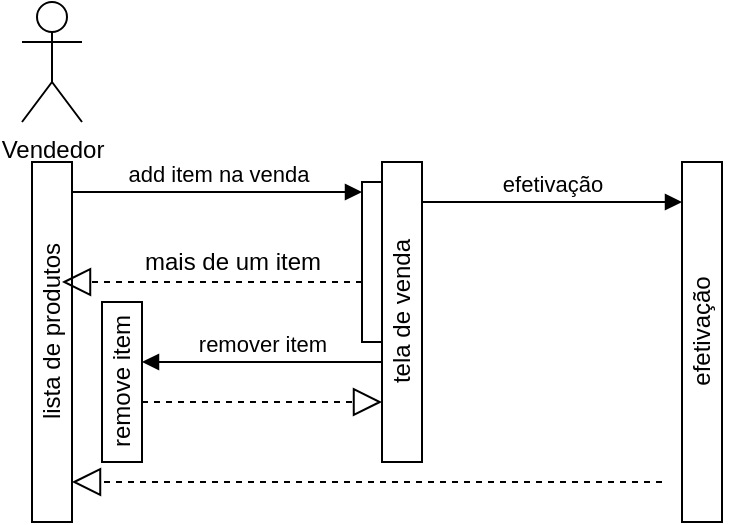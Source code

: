 <mxfile version="21.7.4" type="device">
  <diagram name="Página-1" id="NeZGEammpibMMV3sZfQA">
    <mxGraphModel dx="918" dy="526" grid="1" gridSize="10" guides="1" tooltips="1" connect="1" arrows="1" fold="1" page="1" pageScale="1" pageWidth="827" pageHeight="1169" math="0" shadow="0">
      <root>
        <mxCell id="0" />
        <mxCell id="1" parent="0" />
        <mxCell id="WpW9xHvRscjvkgBo0SY1-9" value="" style="html=1;points=[[0,0,0,0,5],[0,1,0,0,-5],[1,0,0,0,5],[1,1,0,0,-5]];perimeter=orthogonalPerimeter;outlineConnect=0;targetShapes=umlLifeline;portConstraint=eastwest;newEdgeStyle={&quot;curved&quot;:0,&quot;rounded&quot;:0};" vertex="1" parent="1">
          <mxGeometry x="195" y="160" width="20" height="180" as="geometry" />
        </mxCell>
        <mxCell id="WpW9xHvRscjvkgBo0SY1-10" value="Vendedor" style="shape=umlActor;verticalLabelPosition=bottom;verticalAlign=top;html=1;" vertex="1" parent="1">
          <mxGeometry x="190" y="80" width="30" height="60" as="geometry" />
        </mxCell>
        <mxCell id="WpW9xHvRscjvkgBo0SY1-11" value="lista de produtos" style="text;html=1;align=center;verticalAlign=middle;resizable=0;points=[];autosize=1;strokeColor=none;fillColor=none;rotation=-90;" vertex="1" parent="1">
          <mxGeometry x="150" y="230" width="110" height="30" as="geometry" />
        </mxCell>
        <mxCell id="WpW9xHvRscjvkgBo0SY1-16" value="" style="html=1;points=[[0,0,0,0,5],[0,1,0,0,-5],[1,0,0,0,5],[1,1,0,0,-5]];perimeter=orthogonalPerimeter;outlineConnect=0;targetShapes=umlLifeline;portConstraint=eastwest;newEdgeStyle={&quot;curved&quot;:0,&quot;rounded&quot;:0};" vertex="1" parent="1">
          <mxGeometry x="360" y="170" width="10" height="80" as="geometry" />
        </mxCell>
        <mxCell id="WpW9xHvRscjvkgBo0SY1-17" value="add item na venda" style="html=1;verticalAlign=bottom;endArrow=block;curved=0;rounded=0;entryX=0;entryY=0;entryDx=0;entryDy=5;" edge="1" target="WpW9xHvRscjvkgBo0SY1-16" parent="1">
          <mxGeometry relative="1" as="geometry">
            <mxPoint x="215" y="175" as="sourcePoint" />
          </mxGeometry>
        </mxCell>
        <mxCell id="WpW9xHvRscjvkgBo0SY1-19" value="" style="html=1;points=[[0,0,0,0,5],[0,1,0,0,-5],[1,0,0,0,5],[1,1,0,0,-5]];perimeter=orthogonalPerimeter;outlineConnect=0;targetShapes=umlLifeline;portConstraint=eastwest;newEdgeStyle={&quot;curved&quot;:0,&quot;rounded&quot;:0};" vertex="1" parent="1">
          <mxGeometry x="370" y="160" width="20" height="150" as="geometry" />
        </mxCell>
        <mxCell id="WpW9xHvRscjvkgBo0SY1-20" value="tela de venda" style="text;html=1;align=center;verticalAlign=middle;resizable=0;points=[];autosize=1;strokeColor=none;fillColor=none;rotation=-90;" vertex="1" parent="1">
          <mxGeometry x="330" y="220" width="100" height="30" as="geometry" />
        </mxCell>
        <mxCell id="WpW9xHvRscjvkgBo0SY1-21" value="" style="endArrow=block;dashed=1;endFill=0;endSize=12;html=1;rounded=0;" edge="1" parent="1" source="WpW9xHvRscjvkgBo0SY1-16">
          <mxGeometry width="160" relative="1" as="geometry">
            <mxPoint x="500" y="230" as="sourcePoint" />
            <mxPoint x="210" y="220" as="targetPoint" />
          </mxGeometry>
        </mxCell>
        <mxCell id="WpW9xHvRscjvkgBo0SY1-22" value="mais de um item" style="text;html=1;align=center;verticalAlign=middle;resizable=0;points=[];autosize=1;strokeColor=none;fillColor=none;" vertex="1" parent="1">
          <mxGeometry x="240" y="195" width="110" height="30" as="geometry" />
        </mxCell>
        <mxCell id="WpW9xHvRscjvkgBo0SY1-25" value="" style="html=1;points=[[0,0,0,0,5],[0,1,0,0,-5],[1,0,0,0,5],[1,1,0,0,-5]];perimeter=orthogonalPerimeter;outlineConnect=0;targetShapes=umlLifeline;portConstraint=eastwest;newEdgeStyle={&quot;curved&quot;:0,&quot;rounded&quot;:0};" vertex="1" parent="1">
          <mxGeometry x="230" y="230" width="20" height="80" as="geometry" />
        </mxCell>
        <mxCell id="WpW9xHvRscjvkgBo0SY1-30" value="remover item" style="html=1;verticalAlign=bottom;endArrow=block;curved=0;rounded=0;" edge="1" parent="1">
          <mxGeometry width="80" relative="1" as="geometry">
            <mxPoint x="370" y="260" as="sourcePoint" />
            <mxPoint x="250" y="260" as="targetPoint" />
          </mxGeometry>
        </mxCell>
        <mxCell id="WpW9xHvRscjvkgBo0SY1-31" value="remove item" style="text;html=1;align=center;verticalAlign=middle;resizable=0;points=[];autosize=1;strokeColor=none;fillColor=none;rotation=-90;" vertex="1" parent="1">
          <mxGeometry x="195" y="255" width="90" height="30" as="geometry" />
        </mxCell>
        <mxCell id="WpW9xHvRscjvkgBo0SY1-33" value="" style="endArrow=block;dashed=1;endFill=0;endSize=12;html=1;rounded=0;" edge="1" parent="1">
          <mxGeometry width="160" relative="1" as="geometry">
            <mxPoint x="250" y="280" as="sourcePoint" />
            <mxPoint x="370" y="280" as="targetPoint" />
          </mxGeometry>
        </mxCell>
        <mxCell id="WpW9xHvRscjvkgBo0SY1-34" value="" style="html=1;points=[[0,0,0,0,5],[0,1,0,0,-5],[1,0,0,0,5],[1,1,0,0,-5]];perimeter=orthogonalPerimeter;outlineConnect=0;targetShapes=umlLifeline;portConstraint=eastwest;newEdgeStyle={&quot;curved&quot;:0,&quot;rounded&quot;:0};" vertex="1" parent="1">
          <mxGeometry x="520" y="160" width="20" height="180" as="geometry" />
        </mxCell>
        <mxCell id="WpW9xHvRscjvkgBo0SY1-35" value="efetivação" style="text;html=1;align=center;verticalAlign=middle;resizable=0;points=[];autosize=1;strokeColor=none;fillColor=none;rotation=-90;" vertex="1" parent="1">
          <mxGeometry x="490" y="230" width="80" height="30" as="geometry" />
        </mxCell>
        <mxCell id="WpW9xHvRscjvkgBo0SY1-36" value="efetivação" style="html=1;verticalAlign=bottom;endArrow=block;curved=0;rounded=0;" edge="1" parent="1">
          <mxGeometry width="80" relative="1" as="geometry">
            <mxPoint x="390" y="180" as="sourcePoint" />
            <mxPoint x="520" y="180" as="targetPoint" />
            <Array as="points">
              <mxPoint x="460" y="180" />
            </Array>
          </mxGeometry>
        </mxCell>
        <mxCell id="WpW9xHvRscjvkgBo0SY1-37" value="" style="endArrow=block;dashed=1;endFill=0;endSize=12;html=1;rounded=0;" edge="1" parent="1" target="WpW9xHvRscjvkgBo0SY1-9">
          <mxGeometry width="160" relative="1" as="geometry">
            <mxPoint x="510" y="320" as="sourcePoint" />
            <mxPoint x="500" y="340" as="targetPoint" />
          </mxGeometry>
        </mxCell>
      </root>
    </mxGraphModel>
  </diagram>
</mxfile>
